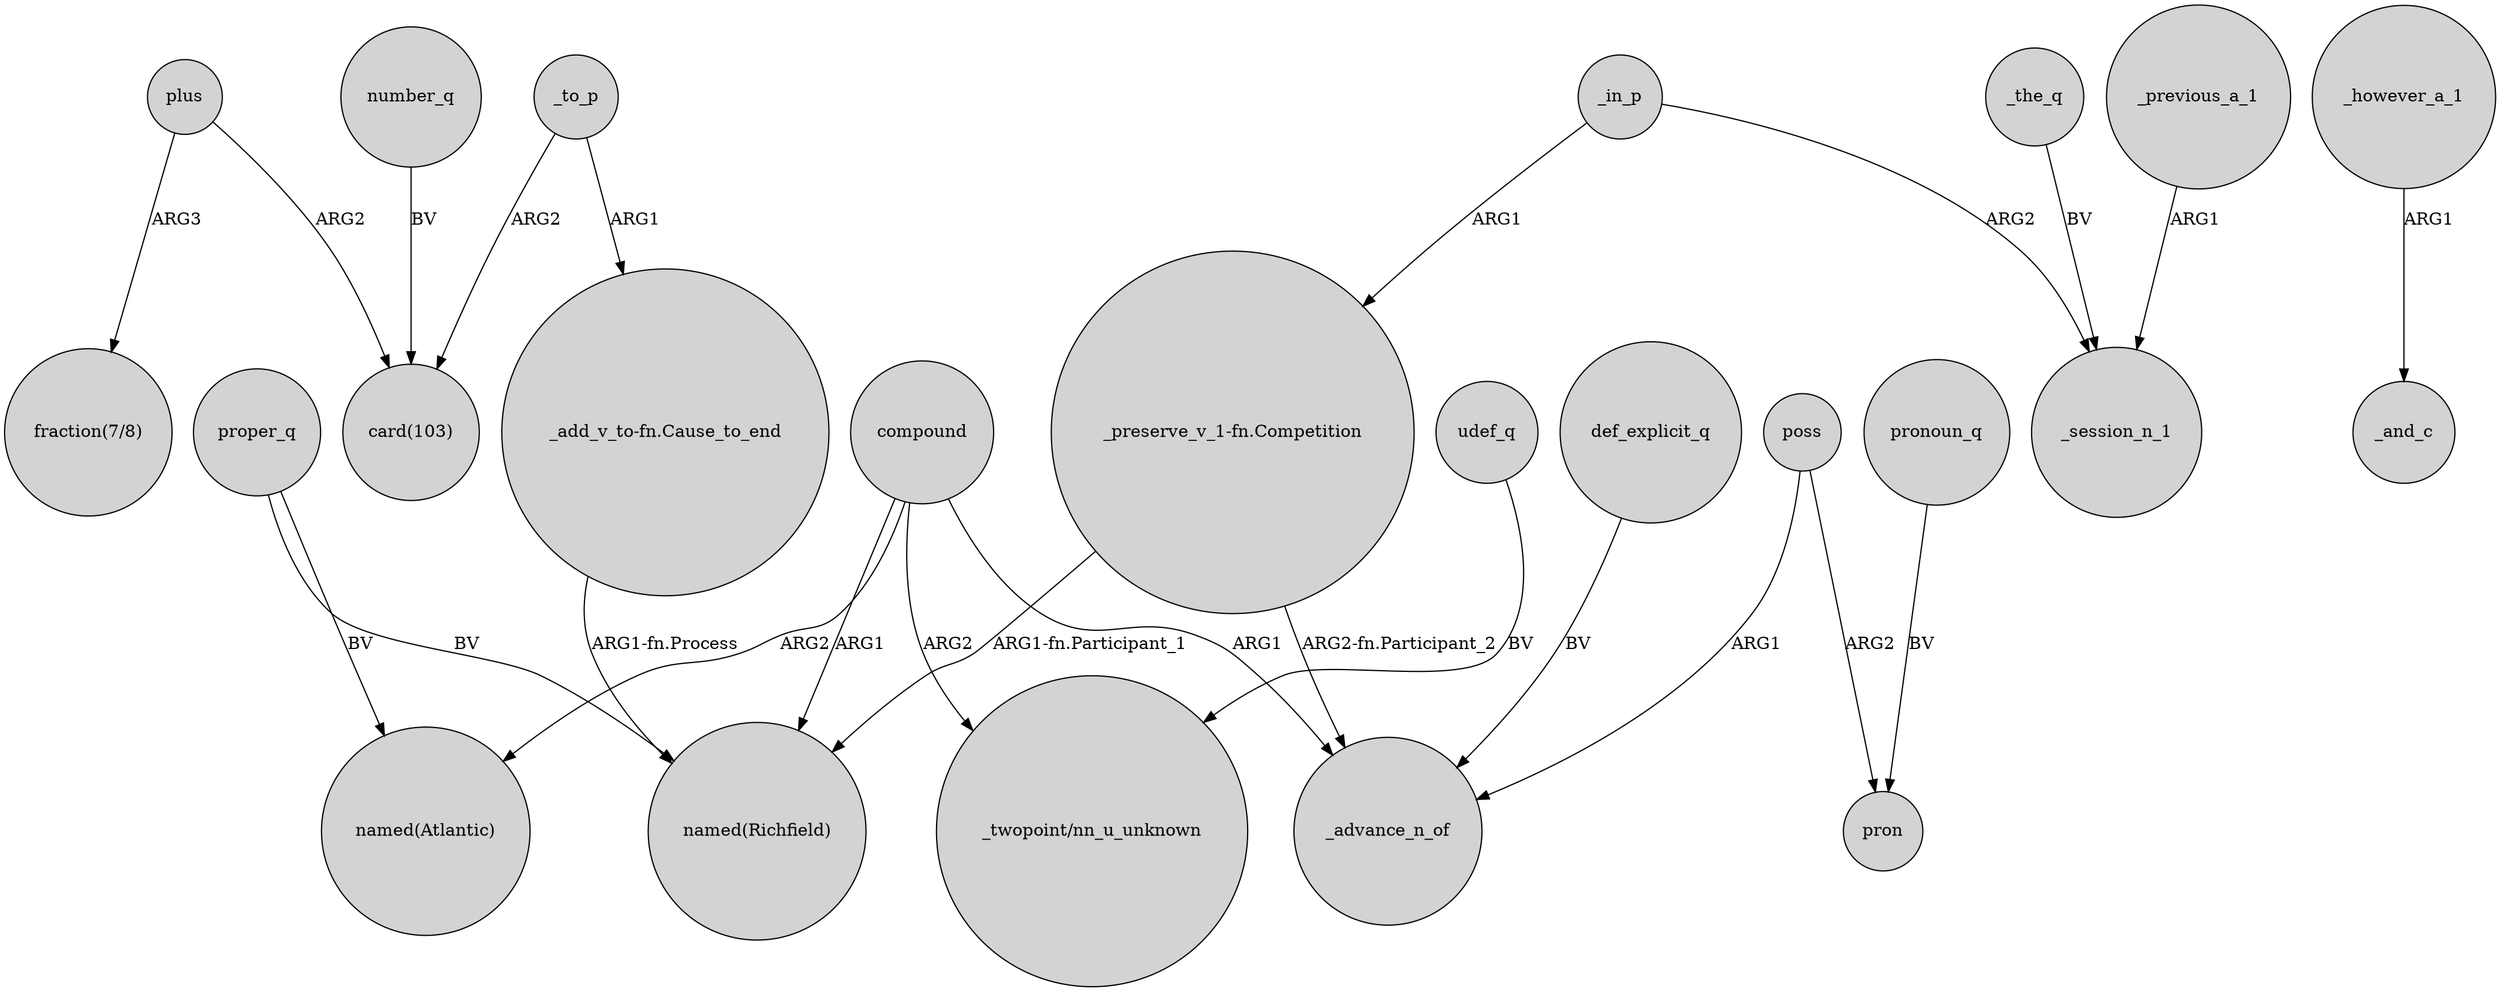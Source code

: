 digraph {
	node [shape=circle style=filled]
	plus -> "card(103)" [label=ARG2]
	_in_p -> _session_n_1 [label=ARG2]
	proper_q -> "named(Atlantic)" [label=BV]
	_however_a_1 -> _and_c [label=ARG1]
	_the_q -> _session_n_1 [label=BV]
	compound -> _advance_n_of [label=ARG1]
	poss -> _advance_n_of [label=ARG1]
	"_add_v_to-fn.Cause_to_end" -> "named(Richfield)" [label="ARG1-fn.Process"]
	"_preserve_v_1-fn.Competition" -> _advance_n_of [label="ARG2-fn.Participant_2"]
	"_preserve_v_1-fn.Competition" -> "named(Richfield)" [label="ARG1-fn.Participant_1"]
	pronoun_q -> pron [label=BV]
	poss -> pron [label=ARG2]
	plus -> "fraction(7/8)" [label=ARG3]
	_to_p -> "_add_v_to-fn.Cause_to_end" [label=ARG1]
	_in_p -> "_preserve_v_1-fn.Competition" [label=ARG1]
	proper_q -> "named(Richfield)" [label=BV]
	compound -> "named(Atlantic)" [label=ARG2]
	udef_q -> "_twopoint/nn_u_unknown" [label=BV]
	number_q -> "card(103)" [label=BV]
	compound -> "named(Richfield)" [label=ARG1]
	compound -> "_twopoint/nn_u_unknown" [label=ARG2]
	_to_p -> "card(103)" [label=ARG2]
	def_explicit_q -> _advance_n_of [label=BV]
	_previous_a_1 -> _session_n_1 [label=ARG1]
}

